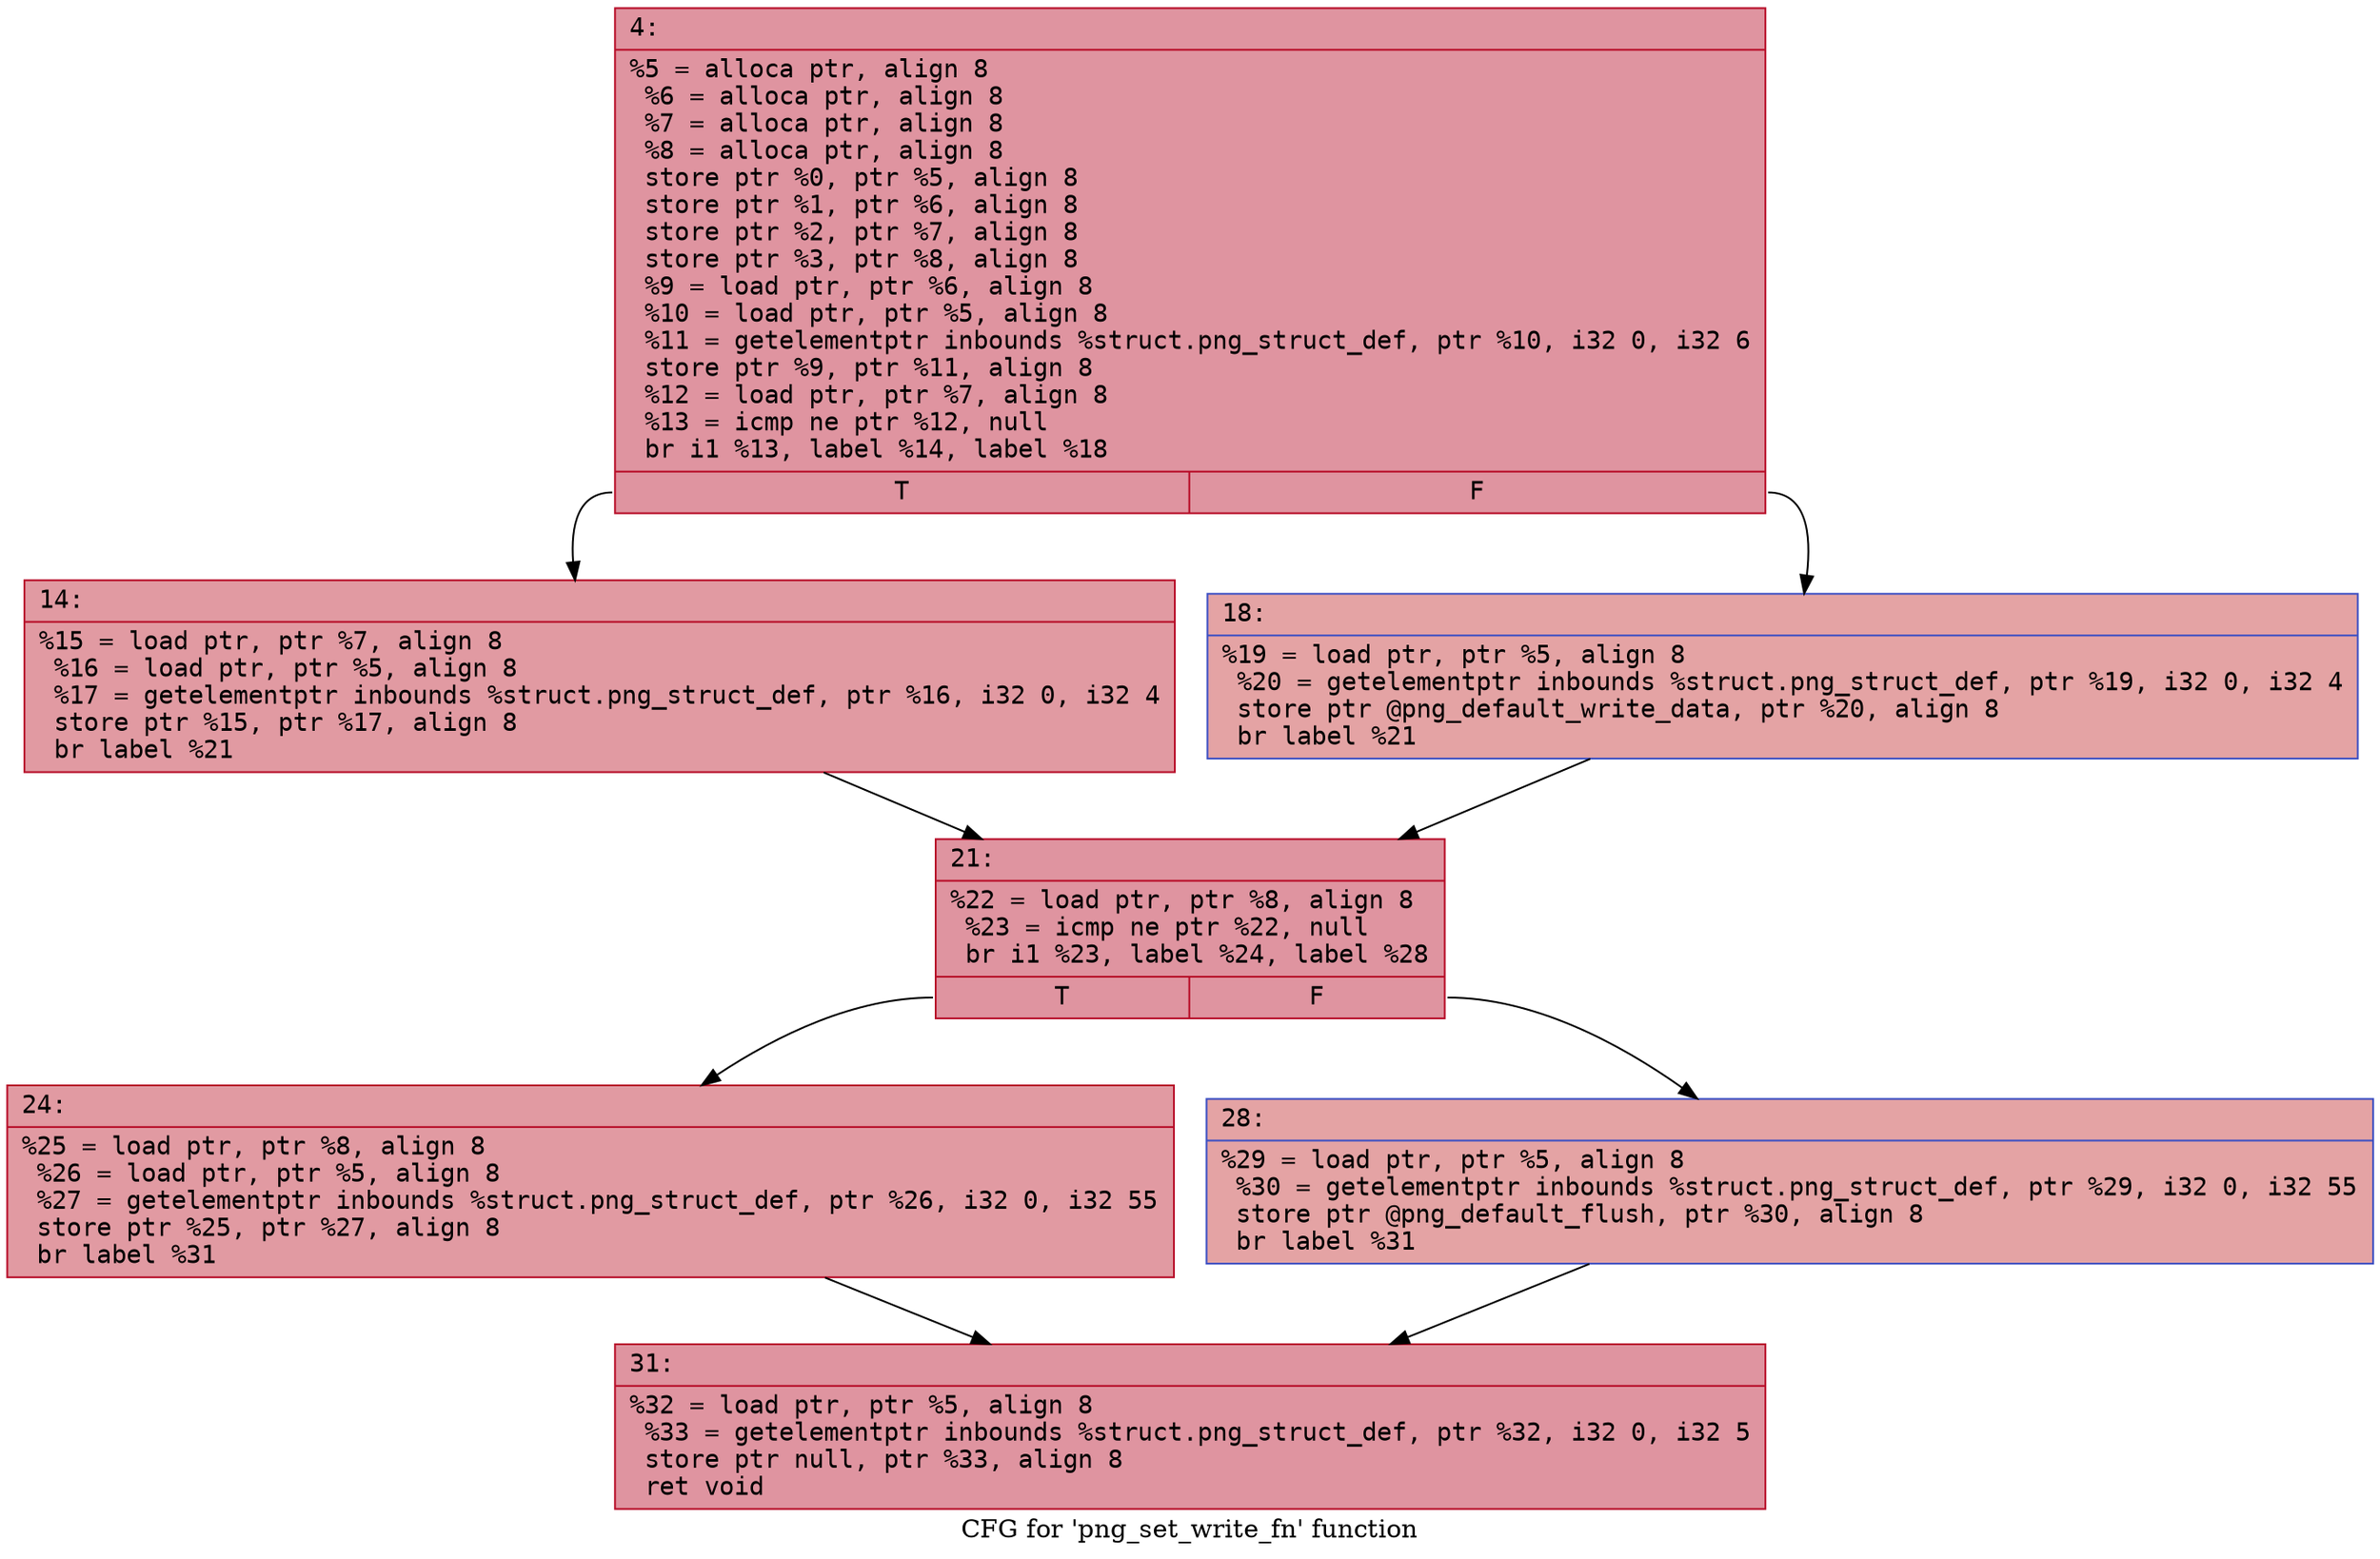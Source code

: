 digraph "CFG for 'png_set_write_fn' function" {
	label="CFG for 'png_set_write_fn' function";

	Node0x60000160e1c0 [shape=record,color="#b70d28ff", style=filled, fillcolor="#b70d2870" fontname="Courier",label="{4:\l|  %5 = alloca ptr, align 8\l  %6 = alloca ptr, align 8\l  %7 = alloca ptr, align 8\l  %8 = alloca ptr, align 8\l  store ptr %0, ptr %5, align 8\l  store ptr %1, ptr %6, align 8\l  store ptr %2, ptr %7, align 8\l  store ptr %3, ptr %8, align 8\l  %9 = load ptr, ptr %6, align 8\l  %10 = load ptr, ptr %5, align 8\l  %11 = getelementptr inbounds %struct.png_struct_def, ptr %10, i32 0, i32 6\l  store ptr %9, ptr %11, align 8\l  %12 = load ptr, ptr %7, align 8\l  %13 = icmp ne ptr %12, null\l  br i1 %13, label %14, label %18\l|{<s0>T|<s1>F}}"];
	Node0x60000160e1c0:s0 -> Node0x60000160e210[tooltip="4 -> 14\nProbability 62.50%" ];
	Node0x60000160e1c0:s1 -> Node0x60000160e260[tooltip="4 -> 18\nProbability 37.50%" ];
	Node0x60000160e210 [shape=record,color="#b70d28ff", style=filled, fillcolor="#bb1b2c70" fontname="Courier",label="{14:\l|  %15 = load ptr, ptr %7, align 8\l  %16 = load ptr, ptr %5, align 8\l  %17 = getelementptr inbounds %struct.png_struct_def, ptr %16, i32 0, i32 4\l  store ptr %15, ptr %17, align 8\l  br label %21\l}"];
	Node0x60000160e210 -> Node0x60000160e2b0[tooltip="14 -> 21\nProbability 100.00%" ];
	Node0x60000160e260 [shape=record,color="#3d50c3ff", style=filled, fillcolor="#c32e3170" fontname="Courier",label="{18:\l|  %19 = load ptr, ptr %5, align 8\l  %20 = getelementptr inbounds %struct.png_struct_def, ptr %19, i32 0, i32 4\l  store ptr @png_default_write_data, ptr %20, align 8\l  br label %21\l}"];
	Node0x60000160e260 -> Node0x60000160e2b0[tooltip="18 -> 21\nProbability 100.00%" ];
	Node0x60000160e2b0 [shape=record,color="#b70d28ff", style=filled, fillcolor="#b70d2870" fontname="Courier",label="{21:\l|  %22 = load ptr, ptr %8, align 8\l  %23 = icmp ne ptr %22, null\l  br i1 %23, label %24, label %28\l|{<s0>T|<s1>F}}"];
	Node0x60000160e2b0:s0 -> Node0x60000160e300[tooltip="21 -> 24\nProbability 62.50%" ];
	Node0x60000160e2b0:s1 -> Node0x60000160e350[tooltip="21 -> 28\nProbability 37.50%" ];
	Node0x60000160e300 [shape=record,color="#b70d28ff", style=filled, fillcolor="#bb1b2c70" fontname="Courier",label="{24:\l|  %25 = load ptr, ptr %8, align 8\l  %26 = load ptr, ptr %5, align 8\l  %27 = getelementptr inbounds %struct.png_struct_def, ptr %26, i32 0, i32 55\l  store ptr %25, ptr %27, align 8\l  br label %31\l}"];
	Node0x60000160e300 -> Node0x60000160e3a0[tooltip="24 -> 31\nProbability 100.00%" ];
	Node0x60000160e350 [shape=record,color="#3d50c3ff", style=filled, fillcolor="#c32e3170" fontname="Courier",label="{28:\l|  %29 = load ptr, ptr %5, align 8\l  %30 = getelementptr inbounds %struct.png_struct_def, ptr %29, i32 0, i32 55\l  store ptr @png_default_flush, ptr %30, align 8\l  br label %31\l}"];
	Node0x60000160e350 -> Node0x60000160e3a0[tooltip="28 -> 31\nProbability 100.00%" ];
	Node0x60000160e3a0 [shape=record,color="#b70d28ff", style=filled, fillcolor="#b70d2870" fontname="Courier",label="{31:\l|  %32 = load ptr, ptr %5, align 8\l  %33 = getelementptr inbounds %struct.png_struct_def, ptr %32, i32 0, i32 5\l  store ptr null, ptr %33, align 8\l  ret void\l}"];
}
